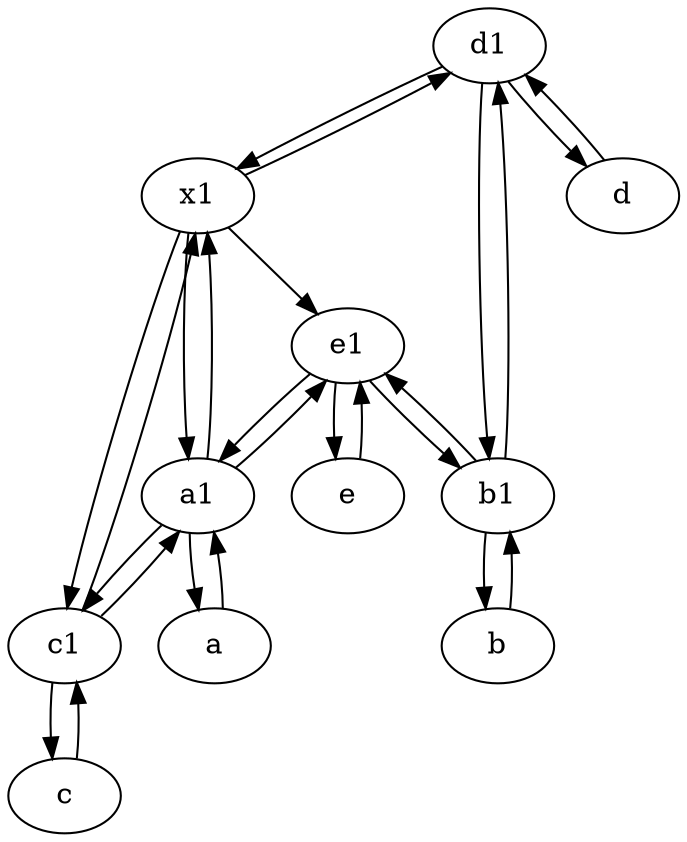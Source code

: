 digraph  {
	d1 [pos="25,30!"];
	x1;
	c1 [pos="30,15!"];
	b1 [pos="45,20!"];
	c [pos="20,10!"];
	a1 [pos="40,15!"];
	a [pos="40,10!"];
	e1 [pos="25,45!"];
	d [pos="20,30!"];
	e [pos="30,50!"];
	b [pos="50,20!"];
	d1 -> x1;
	d1 -> d;
	b1 -> e1;
	c1 -> a1;
	a -> a1;
	e1 -> b1;
	a1 -> c1;
	b1 -> d1;
	x1 -> a1;
	c1 -> c;
	x1 -> d1;
	x1 -> e1;
	a1 -> e1;
	a1 -> x1;
	e1 -> a1;
	e1 -> e;
	e -> e1;
	a1 -> a;
	x1 -> c1;
	c1 -> x1;
	c -> c1;
	b1 -> b;
	d -> d1;
	d1 -> b1;
	b -> b1;

	}